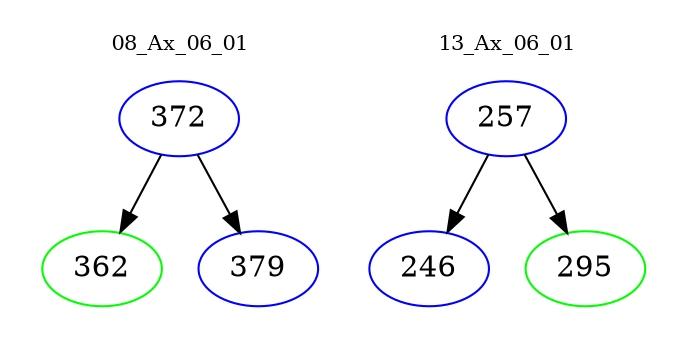 digraph{
subgraph cluster_0 {
color = white
label = "08_Ax_06_01";
fontsize=10;
T0_372 [label="372", color="blue"]
T0_372 -> T0_362 [color="black"]
T0_362 [label="362", color="green"]
T0_372 -> T0_379 [color="black"]
T0_379 [label="379", color="blue"]
}
subgraph cluster_1 {
color = white
label = "13_Ax_06_01";
fontsize=10;
T1_257 [label="257", color="blue"]
T1_257 -> T1_246 [color="black"]
T1_246 [label="246", color="blue"]
T1_257 -> T1_295 [color="black"]
T1_295 [label="295", color="green"]
}
}

